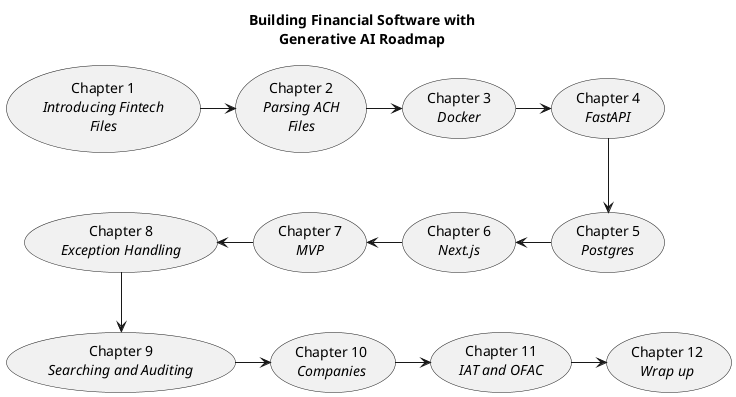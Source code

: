 @startuml
'usecase diagram
title Building Financial Software with\nGenerative AI Roadmap

usecase (Chapter 1\n<i>Introducing Fintech</i>\n<i>Files</i>) as into
usecase (Chapter 2\n<i>Parsing ACH</i>\n<i>Files</i>) as parsing
usecase (Chapter 3\n<i>Docker</i>) as docker
usecase (Chapter 4\n<i>FastAPI</i>) as apis
usecase (Chapter 5\n<i>Postgres</i>) as db
usecase (Chapter 6\n<i>Next.js</i>) as ui
usecase (Chapter 7\n<i>MVP</i>) as mvp
usecase (Chapter 8\n<i>Exception Handling</i>) as exceptions
usecase (Chapter 9\n<i>Searching and Auditing</i>) as searching
usecase (Chapter 10\n<i>Companies</i>) as companies
usecase (Chapter 11\n<i>IAT and OFAC</i>) as iat
usecase (Chapter 12\n<i>Wrap up</i>) as end

into -right-> parsing
parsing -right-> docker
docker -right-> apis
apis -down-> db
db -left-> ui
ui -left-> mvp
mvp -left-> exceptions
exceptions -down-> searching
searching -right-> companies
companies -right-> iat
iat -right-> end

@enduml
